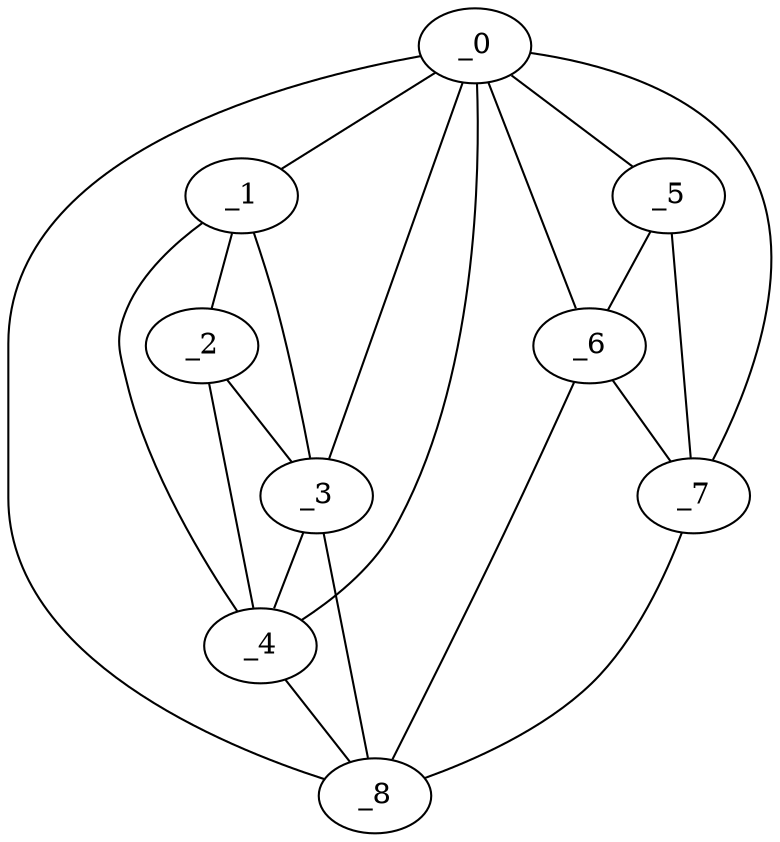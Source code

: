 graph "obj50__150.gxl" {
	_0	 [x=48,
		y=38];
	_1	 [x=66,
		y=23];
	_0 -- _1	 [valence=2];
	_3	 [x=74,
		y=9];
	_0 -- _3	 [valence=1];
	_4	 [x=83,
		y=38];
	_0 -- _4	 [valence=1];
	_5	 [x=93,
		y=105];
	_0 -- _5	 [valence=2];
	_6	 [x=94,
		y=86];
	_0 -- _6	 [valence=1];
	_7	 [x=95,
		y=114];
	_0 -- _7	 [valence=1];
	_8	 [x=99,
		y=64];
	_0 -- _8	 [valence=2];
	_2	 [x=72,
		y=15];
	_1 -- _2	 [valence=2];
	_1 -- _3	 [valence=2];
	_1 -- _4	 [valence=2];
	_2 -- _3	 [valence=2];
	_2 -- _4	 [valence=1];
	_3 -- _4	 [valence=2];
	_3 -- _8	 [valence=1];
	_4 -- _8	 [valence=1];
	_5 -- _6	 [valence=2];
	_5 -- _7	 [valence=1];
	_6 -- _7	 [valence=2];
	_6 -- _8	 [valence=1];
	_7 -- _8	 [valence=1];
}
